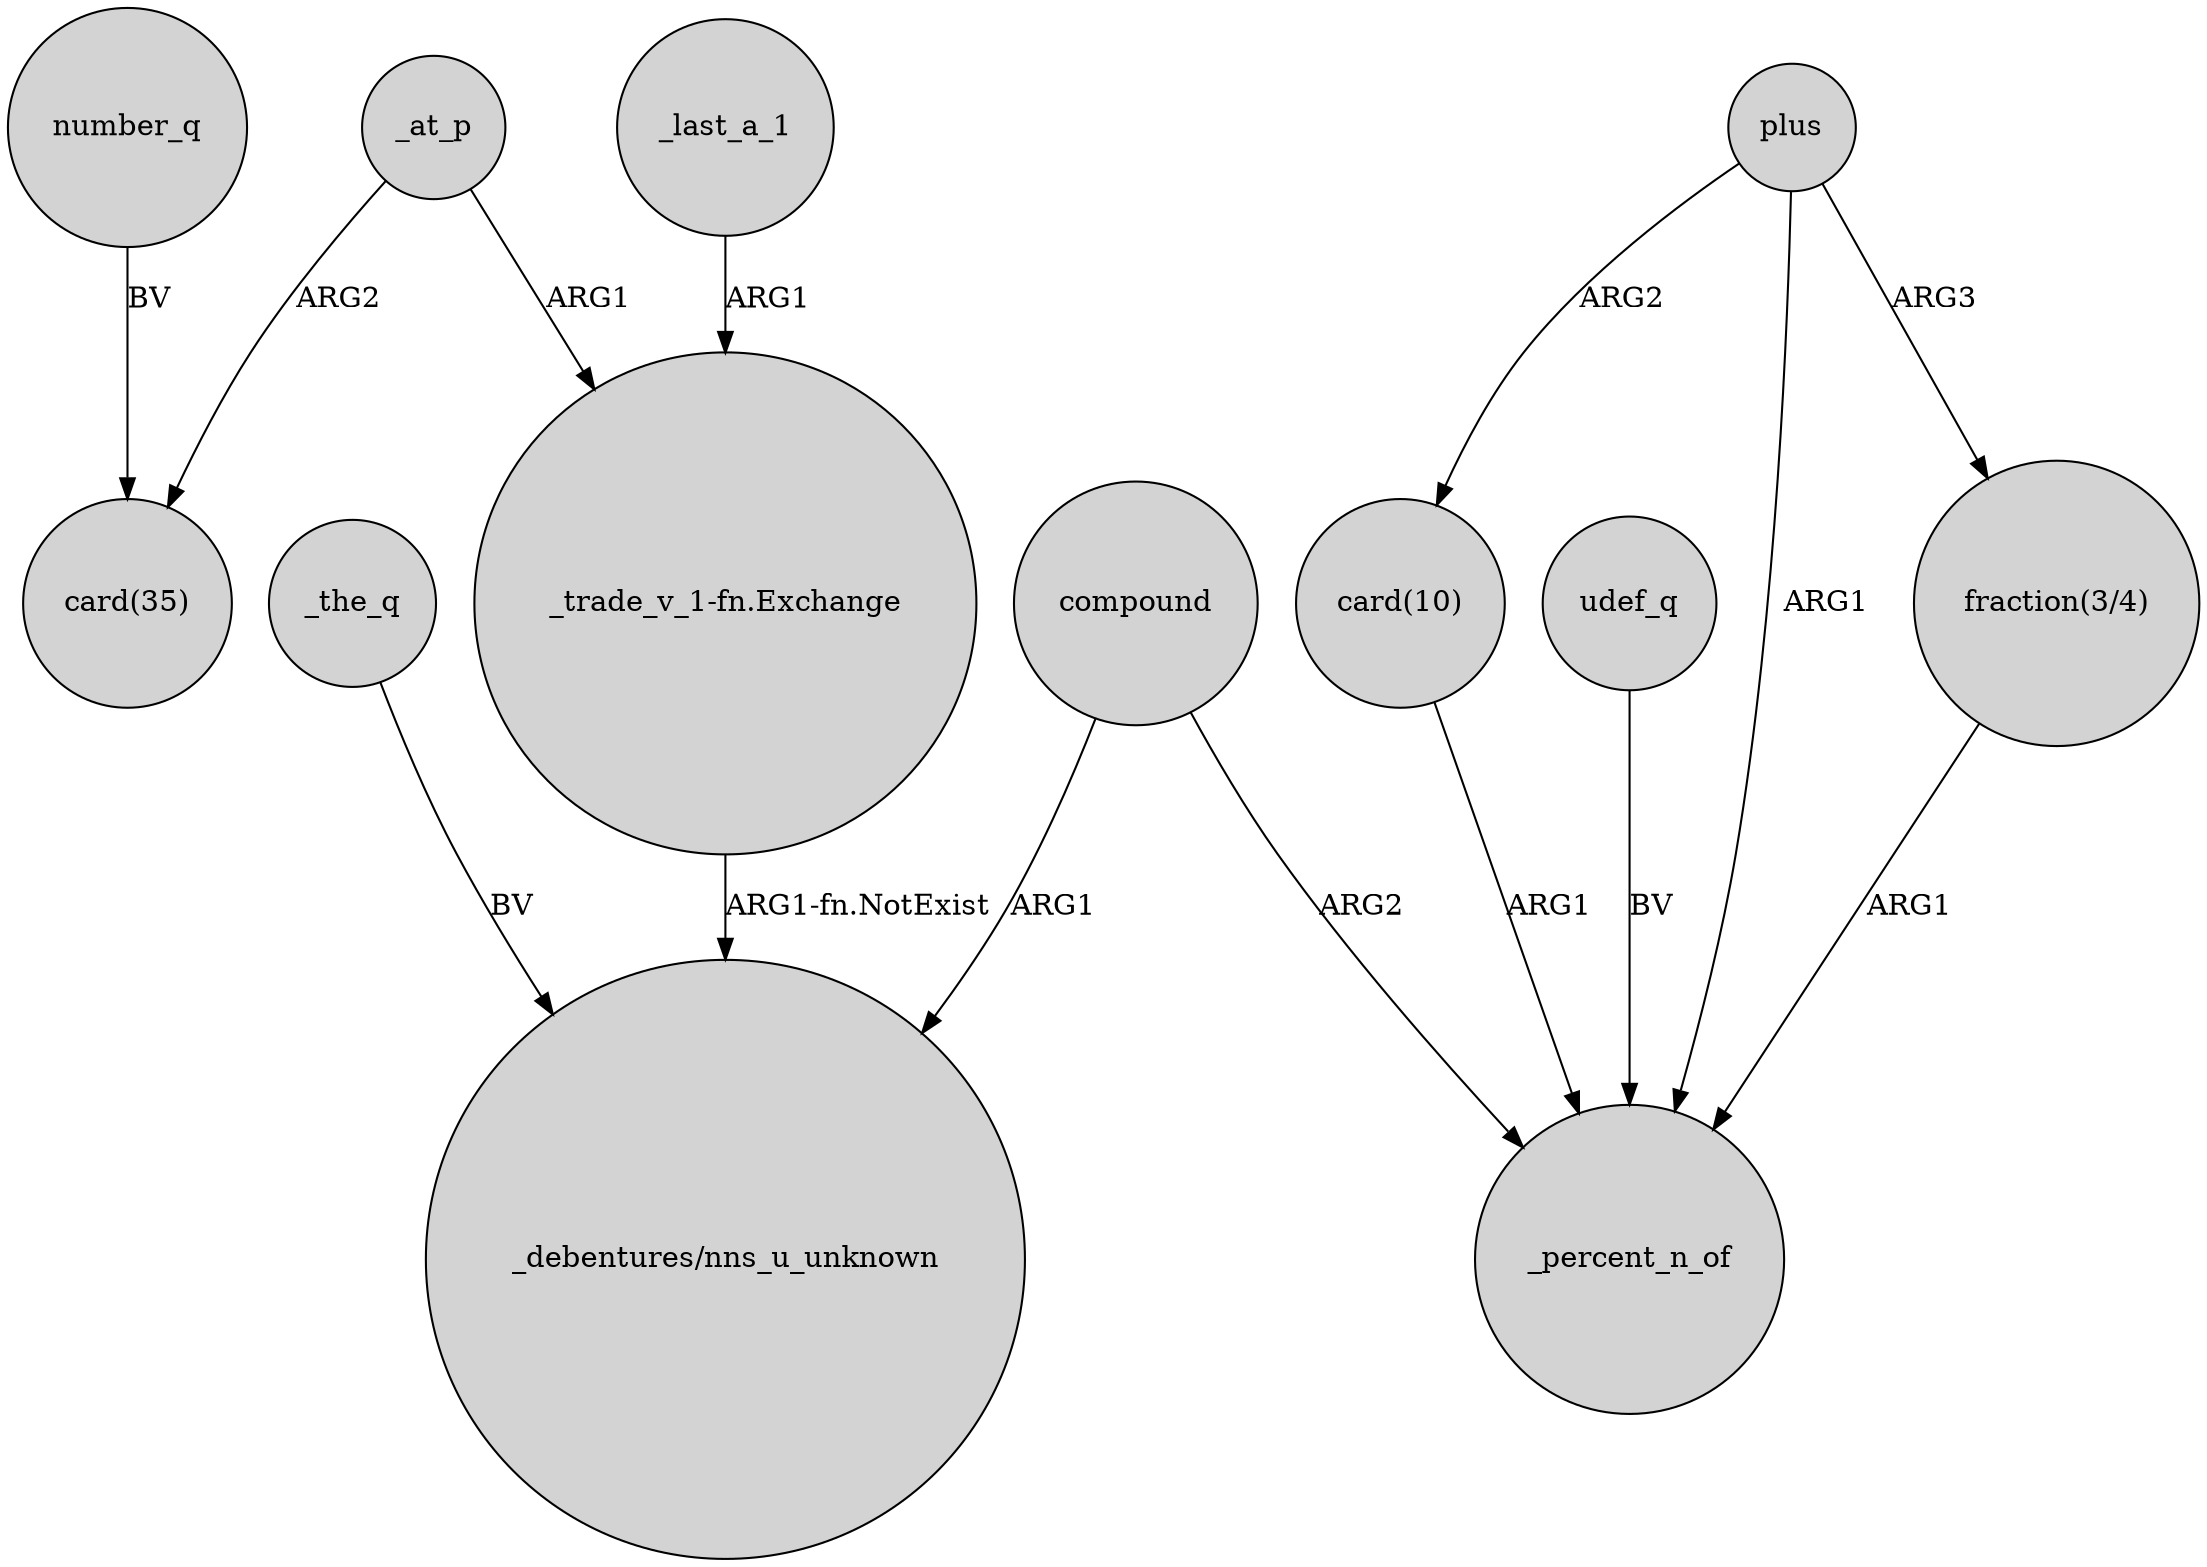 digraph {
	node [shape=circle style=filled]
	_at_p -> "card(35)" [label=ARG2]
	"card(10)" -> _percent_n_of [label=ARG1]
	plus -> _percent_n_of [label=ARG1]
	number_q -> "card(35)" [label=BV]
	_the_q -> "_debentures/nns_u_unknown" [label=BV]
	udef_q -> _percent_n_of [label=BV]
	compound -> "_debentures/nns_u_unknown" [label=ARG1]
	_last_a_1 -> "_trade_v_1-fn.Exchange" [label=ARG1]
	"fraction(3/4)" -> _percent_n_of [label=ARG1]
	compound -> _percent_n_of [label=ARG2]
	_at_p -> "_trade_v_1-fn.Exchange" [label=ARG1]
	"_trade_v_1-fn.Exchange" -> "_debentures/nns_u_unknown" [label="ARG1-fn.NotExist"]
	plus -> "card(10)" [label=ARG2]
	plus -> "fraction(3/4)" [label=ARG3]
}

